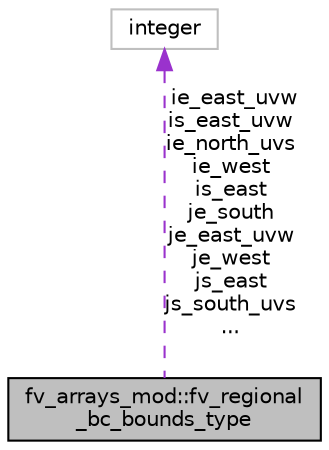 digraph "fv_arrays_mod::fv_regional_bc_bounds_type"
{
 // INTERACTIVE_SVG=YES
  edge [fontname="Helvetica",fontsize="10",labelfontname="Helvetica",labelfontsize="10"];
  node [fontname="Helvetica",fontsize="10",shape=record];
  Node1 [label="fv_arrays_mod::fv_regional\l_bc_bounds_type",height=0.2,width=0.4,color="black", fillcolor="grey75", style="filled" fontcolor="black"];
  Node2 -> Node1 [dir="back",color="darkorchid3",fontsize="10",style="dashed",label=" ie_east_uvw\nis_east_uvw\nie_north_uvs\nie_west\nis_east\nje_south\nje_east_uvw\nje_west\njs_east\njs_south_uvs\n..." ,fontname="Helvetica"];
  Node2 [label="integer",height=0.2,width=0.4,color="grey75", fillcolor="white", style="filled"];
}
